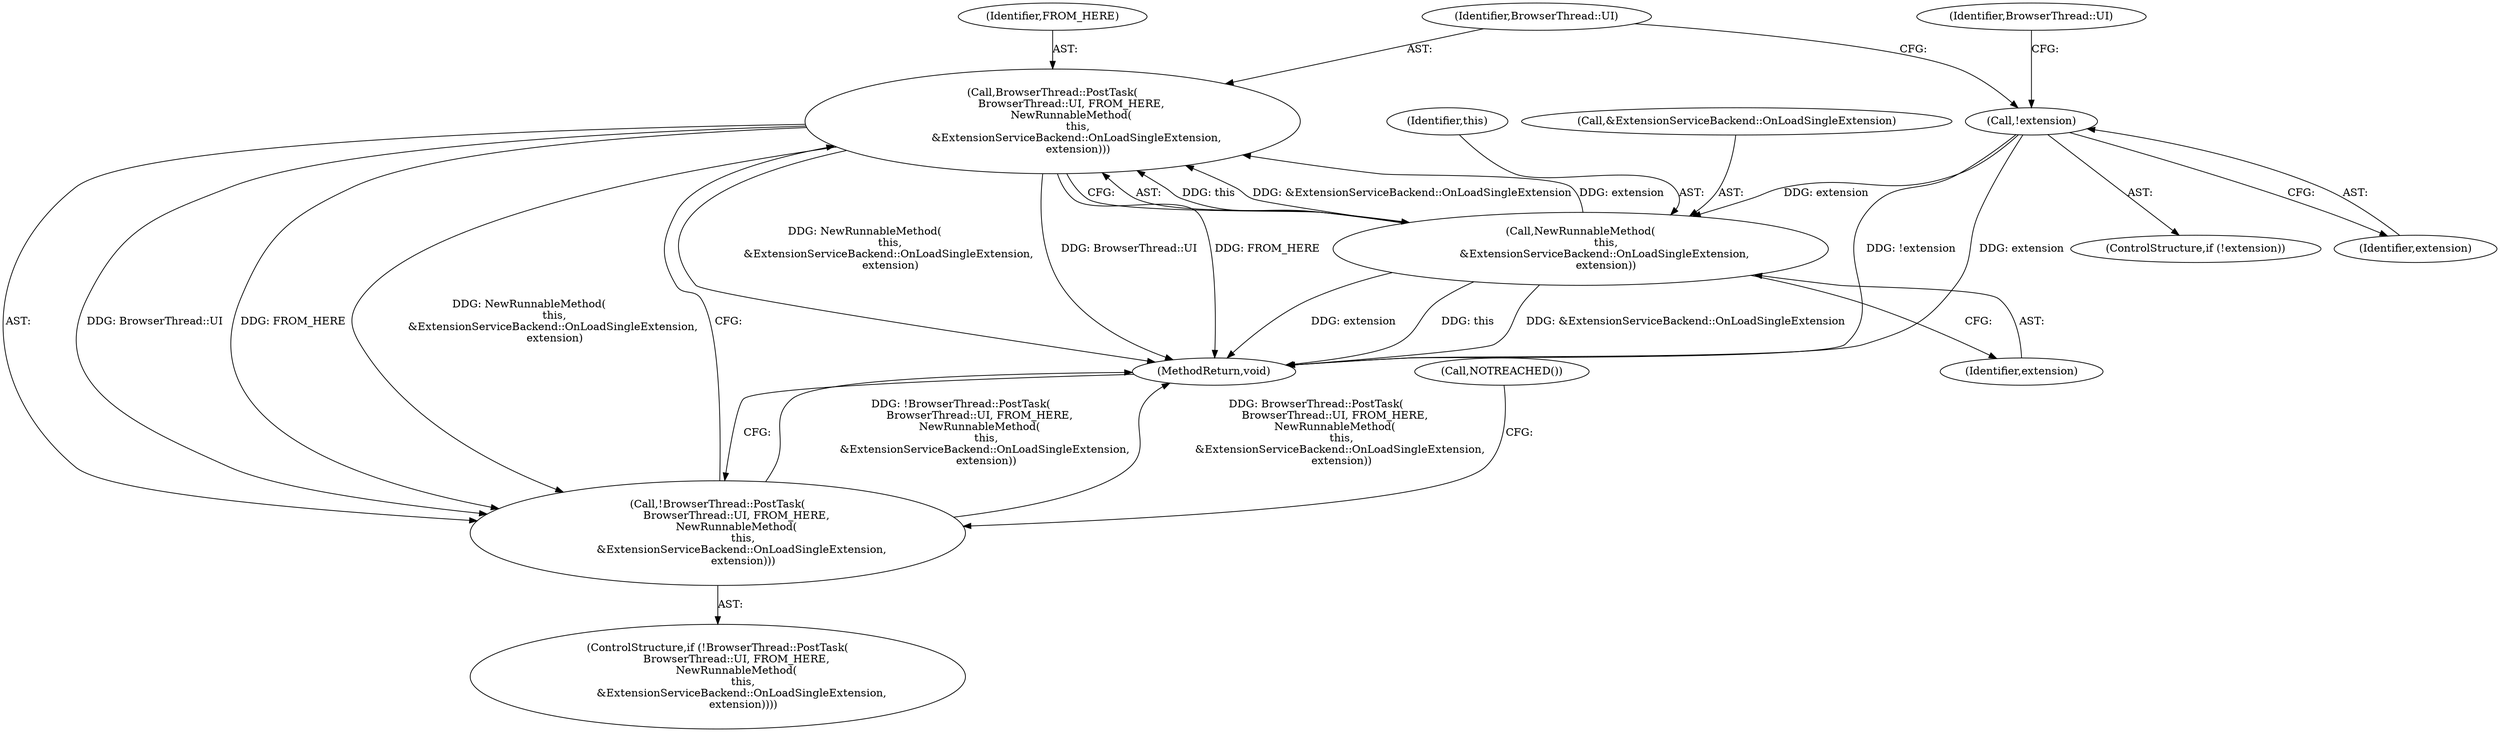 digraph "0_Chrome_5fb88938e3210391f8c948f127fd96d9c2979119@API" {
"1000150" [label="(Call,BrowserThread::PostTask(\n           BrowserThread::UI, FROM_HERE,\n           NewRunnableMethod(\n               this,\n              &ExtensionServiceBackend::OnLoadSingleExtension,\n               extension)))"];
"1000153" [label="(Call,NewRunnableMethod(\n               this,\n              &ExtensionServiceBackend::OnLoadSingleExtension,\n               extension))"];
"1000130" [label="(Call,!extension)"];
"1000149" [label="(Call,!BrowserThread::PostTask(\n           BrowserThread::UI, FROM_HERE,\n           NewRunnableMethod(\n               this,\n              &ExtensionServiceBackend::OnLoadSingleExtension,\n               extension)))"];
"1000152" [label="(Identifier,FROM_HERE)"];
"1000159" [label="(MethodReturn,void)"];
"1000149" [label="(Call,!BrowserThread::PostTask(\n           BrowserThread::UI, FROM_HERE,\n           NewRunnableMethod(\n               this,\n              &ExtensionServiceBackend::OnLoadSingleExtension,\n               extension)))"];
"1000150" [label="(Call,BrowserThread::PostTask(\n           BrowserThread::UI, FROM_HERE,\n           NewRunnableMethod(\n               this,\n              &ExtensionServiceBackend::OnLoadSingleExtension,\n               extension)))"];
"1000154" [label="(Identifier,this)"];
"1000130" [label="(Call,!extension)"];
"1000129" [label="(ControlStructure,if (!extension))"];
"1000131" [label="(Identifier,extension)"];
"1000158" [label="(Call,NOTREACHED())"];
"1000136" [label="(Identifier,BrowserThread::UI)"];
"1000157" [label="(Identifier,extension)"];
"1000148" [label="(ControlStructure,if (!BrowserThread::PostTask(\n           BrowserThread::UI, FROM_HERE,\n           NewRunnableMethod(\n               this,\n              &ExtensionServiceBackend::OnLoadSingleExtension,\n               extension))))"];
"1000153" [label="(Call,NewRunnableMethod(\n               this,\n              &ExtensionServiceBackend::OnLoadSingleExtension,\n               extension))"];
"1000151" [label="(Identifier,BrowserThread::UI)"];
"1000155" [label="(Call,&ExtensionServiceBackend::OnLoadSingleExtension)"];
"1000150" -> "1000149"  [label="AST: "];
"1000150" -> "1000153"  [label="CFG: "];
"1000151" -> "1000150"  [label="AST: "];
"1000152" -> "1000150"  [label="AST: "];
"1000153" -> "1000150"  [label="AST: "];
"1000149" -> "1000150"  [label="CFG: "];
"1000150" -> "1000159"  [label="DDG: NewRunnableMethod(\n               this,\n              &ExtensionServiceBackend::OnLoadSingleExtension,\n               extension)"];
"1000150" -> "1000159"  [label="DDG: BrowserThread::UI"];
"1000150" -> "1000159"  [label="DDG: FROM_HERE"];
"1000150" -> "1000149"  [label="DDG: BrowserThread::UI"];
"1000150" -> "1000149"  [label="DDG: FROM_HERE"];
"1000150" -> "1000149"  [label="DDG: NewRunnableMethod(\n               this,\n              &ExtensionServiceBackend::OnLoadSingleExtension,\n               extension)"];
"1000153" -> "1000150"  [label="DDG: this"];
"1000153" -> "1000150"  [label="DDG: &ExtensionServiceBackend::OnLoadSingleExtension"];
"1000153" -> "1000150"  [label="DDG: extension"];
"1000153" -> "1000157"  [label="CFG: "];
"1000154" -> "1000153"  [label="AST: "];
"1000155" -> "1000153"  [label="AST: "];
"1000157" -> "1000153"  [label="AST: "];
"1000153" -> "1000159"  [label="DDG: extension"];
"1000153" -> "1000159"  [label="DDG: this"];
"1000153" -> "1000159"  [label="DDG: &ExtensionServiceBackend::OnLoadSingleExtension"];
"1000130" -> "1000153"  [label="DDG: extension"];
"1000130" -> "1000129"  [label="AST: "];
"1000130" -> "1000131"  [label="CFG: "];
"1000131" -> "1000130"  [label="AST: "];
"1000136" -> "1000130"  [label="CFG: "];
"1000151" -> "1000130"  [label="CFG: "];
"1000130" -> "1000159"  [label="DDG: !extension"];
"1000130" -> "1000159"  [label="DDG: extension"];
"1000149" -> "1000148"  [label="AST: "];
"1000158" -> "1000149"  [label="CFG: "];
"1000159" -> "1000149"  [label="CFG: "];
"1000149" -> "1000159"  [label="DDG: !BrowserThread::PostTask(\n           BrowserThread::UI, FROM_HERE,\n           NewRunnableMethod(\n               this,\n              &ExtensionServiceBackend::OnLoadSingleExtension,\n               extension))"];
"1000149" -> "1000159"  [label="DDG: BrowserThread::PostTask(\n           BrowserThread::UI, FROM_HERE,\n           NewRunnableMethod(\n               this,\n              &ExtensionServiceBackend::OnLoadSingleExtension,\n               extension))"];
}
